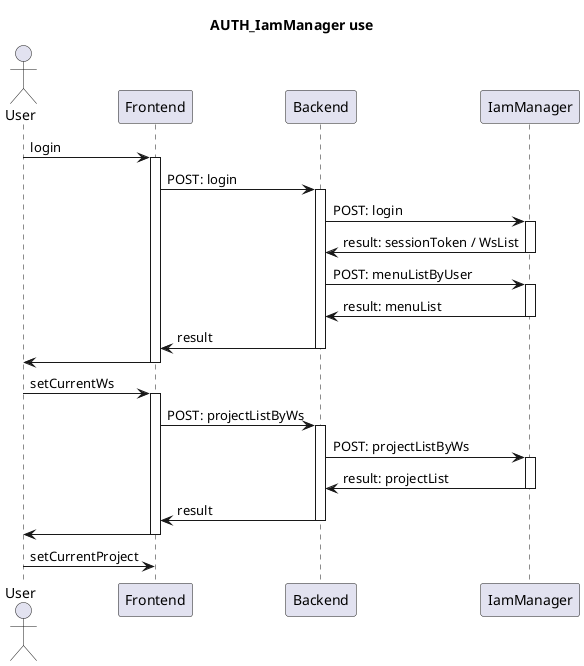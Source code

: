 @startuml

title "AUTH_IamManager use"

actor User as EndUser

participant "Frontend" as front
participant "Backend" as back
participant "IamManager" as iam

EndUser -> front ++: login
    front   -> back ++: POST: login

        back    -> iam ++: POST: login
        back    <- iam --: result: sessionToken / WsList

        back    -> iam ++: POST: menuListByUser
        back    <- iam --: result: menuList

    front   <- back --: result
EndUser     <- front --:

EndUser -> front ++: setCurrentWs
    front   -> back ++: POST: projectListByWs

        back    -> iam ++: POST: projectListByWs
        back    <- iam --: result: projectList

    front   <- back --: result
EndUser <- front --:

EndUser -> front : setCurrentProject
@enduml
